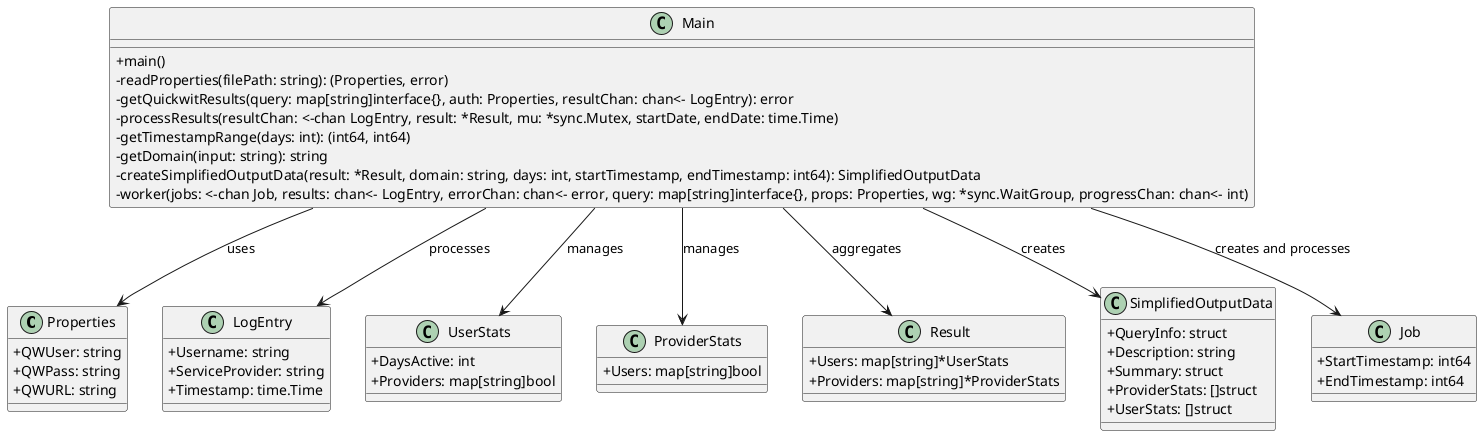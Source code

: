 @startuml
skinparam classAttributeIconSize 0

class Properties {
  +QWUser: string
  +QWPass: string
  +QWURL: string
}

class LogEntry {
  +Username: string
  +ServiceProvider: string
  +Timestamp: time.Time
}

class UserStats {
  +DaysActive: int
  +Providers: map[string]bool
}

class ProviderStats {
  +Users: map[string]bool
}

class Result {
  +Users: map[string]*UserStats
  +Providers: map[string]*ProviderStats
}

class SimplifiedOutputData {
  +QueryInfo: struct
  +Description: string
  +Summary: struct
  +ProviderStats: []struct
  +UserStats: []struct
}

class Job {
  +StartTimestamp: int64
  +EndTimestamp: int64
}

class Main {
  +main()
  -readProperties(filePath: string): (Properties, error)
  -getQuickwitResults(query: map[string]interface{}, auth: Properties, resultChan: chan<- LogEntry): error
  -processResults(resultChan: <-chan LogEntry, result: *Result, mu: *sync.Mutex, startDate, endDate: time.Time)
  -getTimestampRange(days: int): (int64, int64)
  -getDomain(input: string): string
  -createSimplifiedOutputData(result: *Result, domain: string, days: int, startTimestamp, endTimestamp: int64): SimplifiedOutputData
  -worker(jobs: <-chan Job, results: chan<- LogEntry, errorChan: chan<- error, query: map[string]interface{}, props: Properties, wg: *sync.WaitGroup, progressChan: chan<- int)
}

Main --> Properties: uses
Main --> LogEntry: processes
Main --> UserStats: manages
Main --> ProviderStats: manages
Main --> Result: aggregates
Main --> SimplifiedOutputData: creates
Main --> Job: creates and processes
@enduml